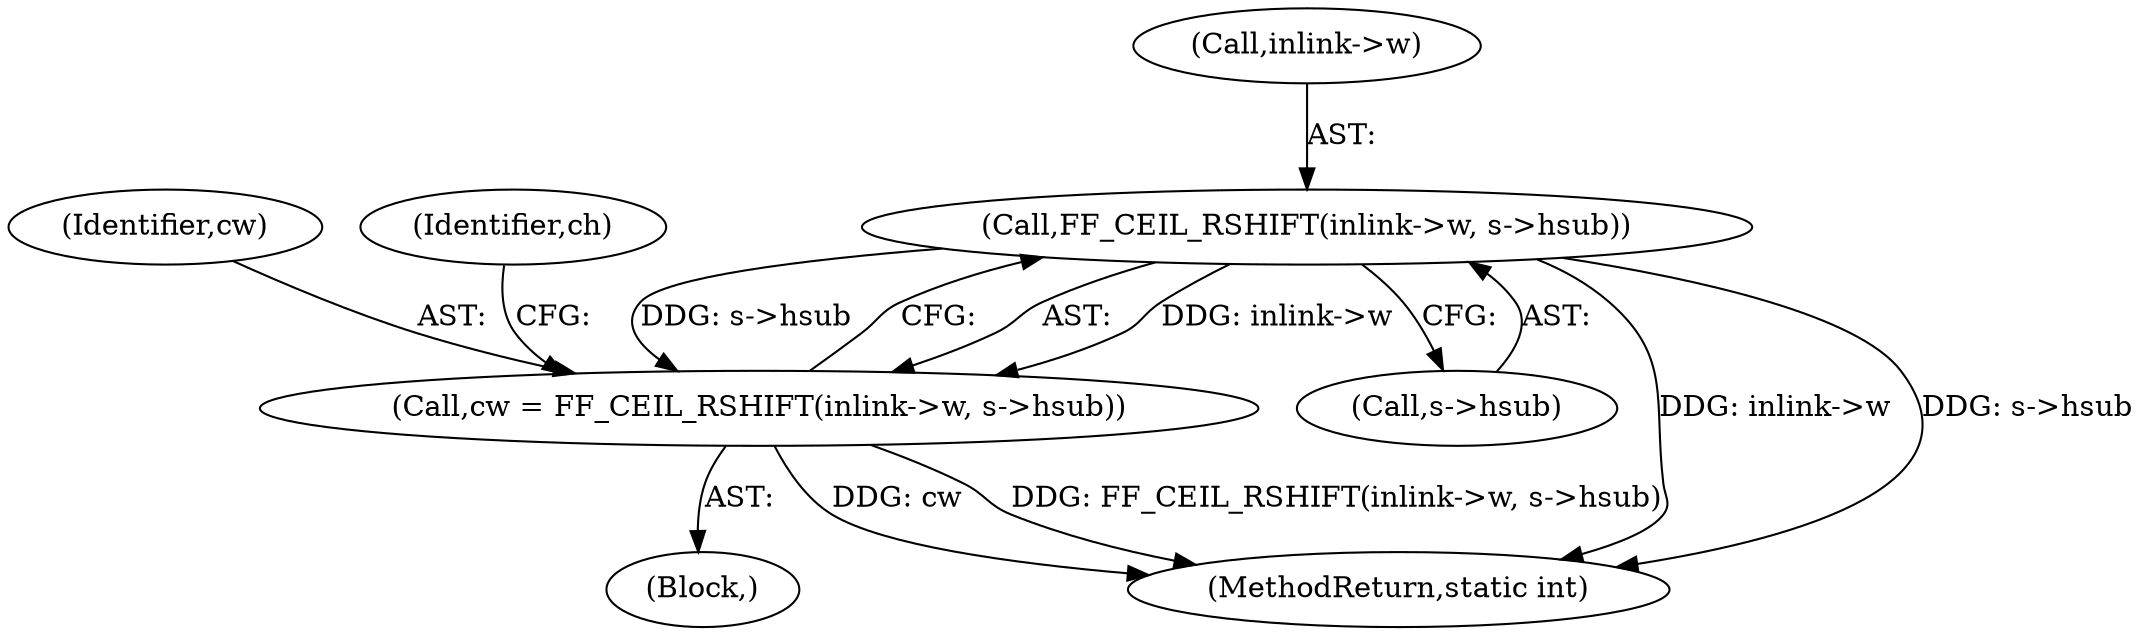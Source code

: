 digraph "0_FFmpeg_e43a0a232dbf6d3c161823c2e07c52e76227a1bc@pointer" {
"1000131" [label="(Call,FF_CEIL_RSHIFT(inlink->w, s->hsub))"];
"1000129" [label="(Call,cw = FF_CEIL_RSHIFT(inlink->w, s->hsub))"];
"1000135" [label="(Call,s->hsub)"];
"1000306" [label="(MethodReturn,static int)"];
"1000131" [label="(Call,FF_CEIL_RSHIFT(inlink->w, s->hsub))"];
"1000103" [label="(Block,)"];
"1000130" [label="(Identifier,cw)"];
"1000129" [label="(Call,cw = FF_CEIL_RSHIFT(inlink->w, s->hsub))"];
"1000140" [label="(Identifier,ch)"];
"1000132" [label="(Call,inlink->w)"];
"1000131" -> "1000129"  [label="AST: "];
"1000131" -> "1000135"  [label="CFG: "];
"1000132" -> "1000131"  [label="AST: "];
"1000135" -> "1000131"  [label="AST: "];
"1000129" -> "1000131"  [label="CFG: "];
"1000131" -> "1000306"  [label="DDG: inlink->w"];
"1000131" -> "1000306"  [label="DDG: s->hsub"];
"1000131" -> "1000129"  [label="DDG: inlink->w"];
"1000131" -> "1000129"  [label="DDG: s->hsub"];
"1000129" -> "1000103"  [label="AST: "];
"1000130" -> "1000129"  [label="AST: "];
"1000140" -> "1000129"  [label="CFG: "];
"1000129" -> "1000306"  [label="DDG: cw"];
"1000129" -> "1000306"  [label="DDG: FF_CEIL_RSHIFT(inlink->w, s->hsub)"];
}
